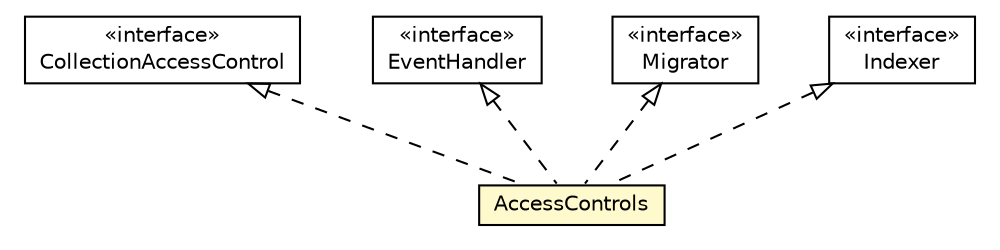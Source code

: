 #!/usr/local/bin/dot
#
# Class diagram 
# Generated by UMLGraph version R5_6-24-gf6e263 (http://www.umlgraph.org/)
#

digraph G {
	edge [fontname="Helvetica",fontsize=10,labelfontname="Helvetica",labelfontsize=10];
	node [fontname="Helvetica",fontsize=10,shape=plaintext];
	nodesep=0.25;
	ranksep=0.5;
	// net.trajano.doxdb.sample.test.AccessControls
	c33 [label=<<table title="net.trajano.doxdb.sample.test.AccessControls" border="0" cellborder="1" cellspacing="0" cellpadding="2" port="p" bgcolor="lemonChiffon" href="./AccessControls.html">
		<tr><td><table border="0" cellspacing="0" cellpadding="1">
<tr><td align="center" balign="center"> AccessControls </td></tr>
		</table></td></tr>
		</table>>, URL="./AccessControls.html", fontname="Helvetica", fontcolor="black", fontsize=10.0];
	//net.trajano.doxdb.sample.test.AccessControls implements net.trajano.doxdb.ext.CollectionAccessControl
	c36:p -> c33:p [dir=back,arrowtail=empty,style=dashed];
	//net.trajano.doxdb.sample.test.AccessControls implements net.trajano.doxdb.ext.EventHandler
	c37:p -> c33:p [dir=back,arrowtail=empty,style=dashed];
	//net.trajano.doxdb.sample.test.AccessControls implements net.trajano.doxdb.ext.Migrator
	c38:p -> c33:p [dir=back,arrowtail=empty,style=dashed];
	//net.trajano.doxdb.sample.test.AccessControls implements net.trajano.doxdb.ext.Indexer
	c39:p -> c33:p [dir=back,arrowtail=empty,style=dashed];
	// net.trajano.doxdb.ext.EventHandler
	c37 [label=<<table title="net.trajano.doxdb.ext.EventHandler" border="0" cellborder="1" cellspacing="0" cellpadding="2" port="p" href="http://java.sun.com/j2se/1.4.2/docs/api/net/trajano/doxdb/ext/EventHandler.html">
		<tr><td><table border="0" cellspacing="0" cellpadding="1">
<tr><td align="center" balign="center"> &#171;interface&#187; </td></tr>
<tr><td align="center" balign="center"> EventHandler </td></tr>
		</table></td></tr>
		</table>>, URL="http://java.sun.com/j2se/1.4.2/docs/api/net/trajano/doxdb/ext/EventHandler.html", fontname="Helvetica", fontcolor="black", fontsize=10.0];
	// net.trajano.doxdb.ext.CollectionAccessControl
	c36 [label=<<table title="net.trajano.doxdb.ext.CollectionAccessControl" border="0" cellborder="1" cellspacing="0" cellpadding="2" port="p" href="http://java.sun.com/j2se/1.4.2/docs/api/net/trajano/doxdb/ext/CollectionAccessControl.html">
		<tr><td><table border="0" cellspacing="0" cellpadding="1">
<tr><td align="center" balign="center"> &#171;interface&#187; </td></tr>
<tr><td align="center" balign="center"> CollectionAccessControl </td></tr>
		</table></td></tr>
		</table>>, URL="http://java.sun.com/j2se/1.4.2/docs/api/net/trajano/doxdb/ext/CollectionAccessControl.html", fontname="Helvetica", fontcolor="black", fontsize=10.0];
	// net.trajano.doxdb.ext.Migrator
	c38 [label=<<table title="net.trajano.doxdb.ext.Migrator" border="0" cellborder="1" cellspacing="0" cellpadding="2" port="p" href="http://java.sun.com/j2se/1.4.2/docs/api/net/trajano/doxdb/ext/Migrator.html">
		<tr><td><table border="0" cellspacing="0" cellpadding="1">
<tr><td align="center" balign="center"> &#171;interface&#187; </td></tr>
<tr><td align="center" balign="center"> Migrator </td></tr>
		</table></td></tr>
		</table>>, URL="http://java.sun.com/j2se/1.4.2/docs/api/net/trajano/doxdb/ext/Migrator.html", fontname="Helvetica", fontcolor="black", fontsize=10.0];
	// net.trajano.doxdb.ext.Indexer
	c39 [label=<<table title="net.trajano.doxdb.ext.Indexer" border="0" cellborder="1" cellspacing="0" cellpadding="2" port="p" href="http://java.sun.com/j2se/1.4.2/docs/api/net/trajano/doxdb/ext/Indexer.html">
		<tr><td><table border="0" cellspacing="0" cellpadding="1">
<tr><td align="center" balign="center"> &#171;interface&#187; </td></tr>
<tr><td align="center" balign="center"> Indexer </td></tr>
		</table></td></tr>
		</table>>, URL="http://java.sun.com/j2se/1.4.2/docs/api/net/trajano/doxdb/ext/Indexer.html", fontname="Helvetica", fontcolor="black", fontsize=10.0];
}

